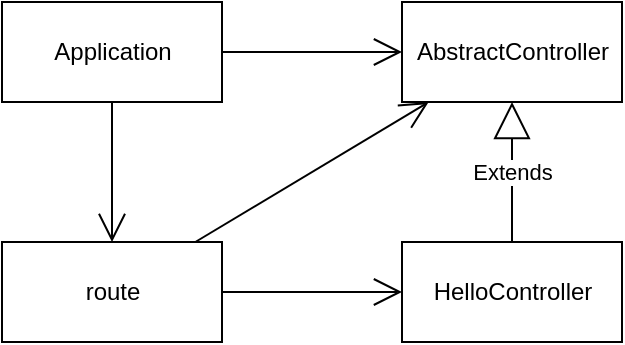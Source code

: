 <mxfile>
    <diagram id="mV_eAABYKltjs_lONSdR" name="ページ1">
        <mxGraphModel dx="722" dy="367" grid="1" gridSize="10" guides="1" tooltips="1" connect="1" arrows="1" fold="1" page="1" pageScale="1" pageWidth="827" pageHeight="1169" math="0" shadow="0">
            <root>
                <mxCell id="0"/>
                <mxCell id="1" parent="0"/>
                <mxCell id="2" value="Application" style="html=1;" vertex="1" parent="1">
                    <mxGeometry x="80" y="80" width="110" height="50" as="geometry"/>
                </mxCell>
                <mxCell id="3" value="route" style="html=1;" vertex="1" parent="1">
                    <mxGeometry x="80" y="200" width="110" height="50" as="geometry"/>
                </mxCell>
                <mxCell id="4" value="AbstractController" style="html=1;" vertex="1" parent="1">
                    <mxGeometry x="280" y="80" width="110" height="50" as="geometry"/>
                </mxCell>
                <mxCell id="5" value="HelloController" style="html=1;" vertex="1" parent="1">
                    <mxGeometry x="280" y="200" width="110" height="50" as="geometry"/>
                </mxCell>
                <mxCell id="6" value="Extends" style="endArrow=block;endSize=16;endFill=0;html=1;exitX=0.5;exitY=0;exitDx=0;exitDy=0;entryX=0.5;entryY=1;entryDx=0;entryDy=0;" edge="1" parent="1" source="5" target="4">
                    <mxGeometry width="160" relative="1" as="geometry">
                        <mxPoint x="260" y="100" as="sourcePoint"/>
                        <mxPoint x="420" y="100" as="targetPoint"/>
                    </mxGeometry>
                </mxCell>
                <mxCell id="9" value="" style="endArrow=open;endFill=1;endSize=12;html=1;exitX=1;exitY=0.5;exitDx=0;exitDy=0;entryX=0;entryY=0.5;entryDx=0;entryDy=0;" edge="1" parent="1" source="2" target="4">
                    <mxGeometry width="160" relative="1" as="geometry">
                        <mxPoint x="260" y="100" as="sourcePoint"/>
                        <mxPoint x="310" y="110" as="targetPoint"/>
                    </mxGeometry>
                </mxCell>
                <mxCell id="10" value="" style="endArrow=open;endFill=1;endSize=12;html=1;exitX=0.5;exitY=1;exitDx=0;exitDy=0;entryX=0.5;entryY=0;entryDx=0;entryDy=0;" edge="1" parent="1" source="2" target="3">
                    <mxGeometry width="160" relative="1" as="geometry">
                        <mxPoint x="200.0" y="115" as="sourcePoint"/>
                        <mxPoint x="290.0" y="115" as="targetPoint"/>
                    </mxGeometry>
                </mxCell>
                <mxCell id="11" value="" style="endArrow=open;endFill=1;endSize=12;html=1;" edge="1" parent="1" source="3" target="4">
                    <mxGeometry width="160" relative="1" as="geometry">
                        <mxPoint x="145.0" y="140" as="sourcePoint"/>
                        <mxPoint x="145.0" y="210" as="targetPoint"/>
                    </mxGeometry>
                </mxCell>
                <mxCell id="12" value="" style="endArrow=open;endFill=1;endSize=12;html=1;" edge="1" parent="1" source="3" target="5">
                    <mxGeometry width="160" relative="1" as="geometry">
                        <mxPoint x="186.667" y="210" as="sourcePoint"/>
                        <mxPoint x="303.333" y="140" as="targetPoint"/>
                    </mxGeometry>
                </mxCell>
            </root>
        </mxGraphModel>
    </diagram>
</mxfile>